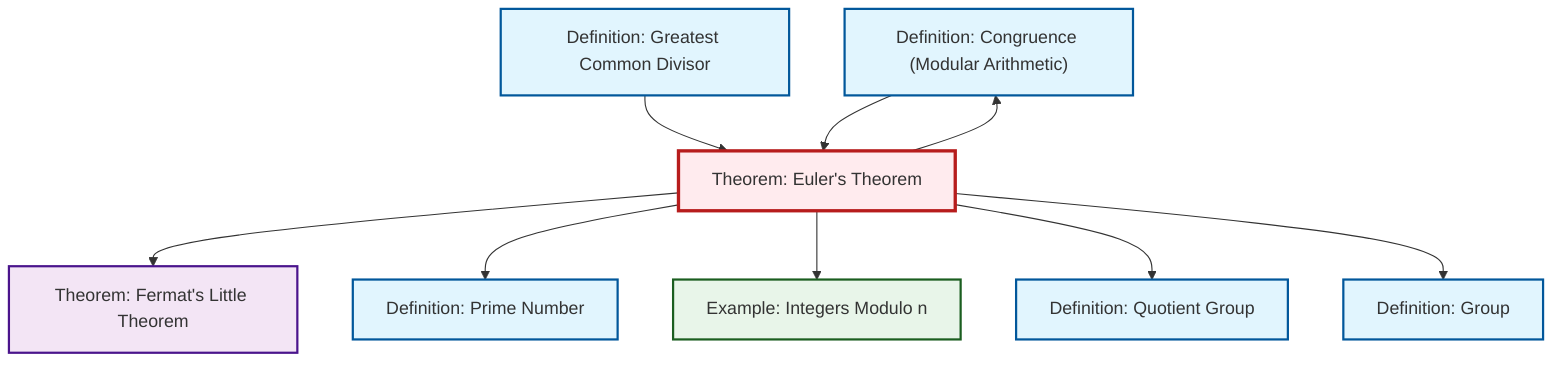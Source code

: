 graph TD
    classDef definition fill:#e1f5fe,stroke:#01579b,stroke-width:2px
    classDef theorem fill:#f3e5f5,stroke:#4a148c,stroke-width:2px
    classDef axiom fill:#fff3e0,stroke:#e65100,stroke-width:2px
    classDef example fill:#e8f5e9,stroke:#1b5e20,stroke-width:2px
    classDef current fill:#ffebee,stroke:#b71c1c,stroke-width:3px
    def-prime["Definition: Prime Number"]:::definition
    thm-fermat-little["Theorem: Fermat's Little Theorem"]:::theorem
    def-congruence["Definition: Congruence (Modular Arithmetic)"]:::definition
    ex-quotient-integers-mod-n["Example: Integers Modulo n"]:::example
    thm-euler["Theorem: Euler's Theorem"]:::theorem
    def-group["Definition: Group"]:::definition
    def-gcd["Definition: Greatest Common Divisor"]:::definition
    def-quotient-group["Definition: Quotient Group"]:::definition
    def-gcd --> thm-euler
    thm-euler --> def-congruence
    thm-euler --> thm-fermat-little
    thm-euler --> def-prime
    thm-euler --> ex-quotient-integers-mod-n
    thm-euler --> def-quotient-group
    thm-euler --> def-group
    def-congruence --> thm-euler
    class thm-euler current